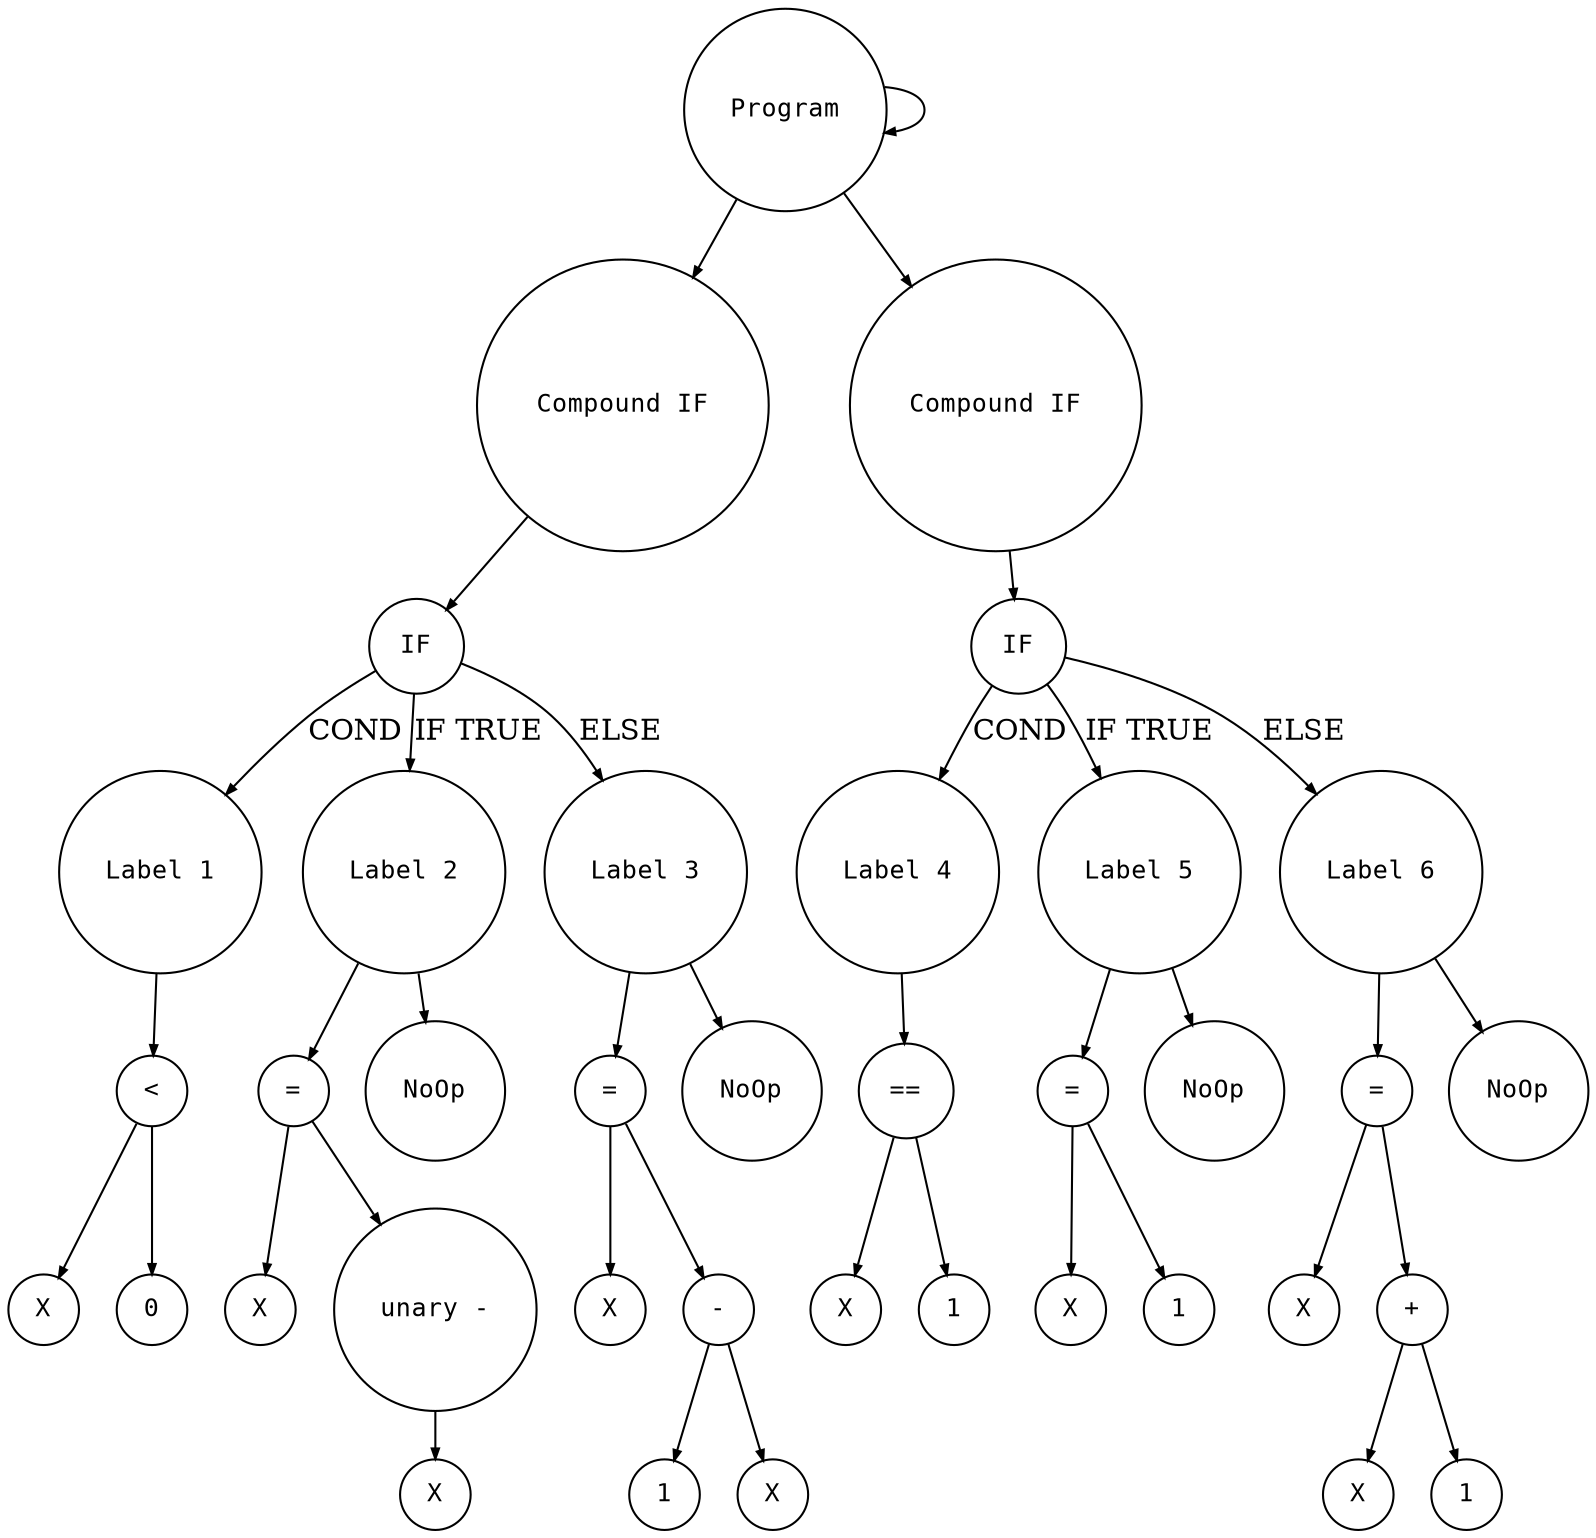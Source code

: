 digraph astgraph {
  node [shape=circle, fontsize=12, fontname="Courier", height=.1];
  ranksep=.3;
  edge [arrowsize=.5]
  node1 [label="Program"]
  node2 [label="Compound IF"]
  node3 [label="IF"]
  node4 [label="Label 1"]
  node5 [label="<"]
  node6 [label="X"]
  node7 [label="0"]
  node5 -> node6
  node5 -> node7
  node4 -> node5
  node3 -> node4 [label="COND"]
  node8 [label="Label 2"]
  node9 [label="="]
  node10 [label="X"]
  node11 [label="unary -"]
  node12 [label="X"]
  node11 -> node12
  node9 -> node10
  node9 -> node11
  node8 -> node9
  node13 [label="NoOp"]
  node8 -> node13
  node3 -> node8 [label="IF TRUE"] 
  node14 [label="Label 3"]
  node15 [label="="]
  node16 [label="X"]
  node17 [label="-"]
  node18 [label="1"]
  node19 [label="X"]
  node17 -> node18
  node17 -> node19
  node15 -> node16
  node15 -> node17
  node14 -> node15
  node20 [label="NoOp"]
  node14 -> node20
  node3 -> node14 [label="ELSE"] 
  node2 -> node3
  node21 [label="Compound IF"]
  node22 [label="IF"]
  node23 [label="Label 4"]
  node24 [label="=="]
  node25 [label="X"]
  node26 [label="1"]
  node24 -> node25
  node24 -> node26
  node23 -> node24
  node22 -> node23 [label="COND"]
  node27 [label="Label 5"]
  node28 [label="="]
  node29 [label="X"]
  node30 [label="1"]
  node28 -> node29
  node28 -> node30
  node27 -> node28
  node31 [label="NoOp"]
  node27 -> node31
  node22 -> node27 [label="IF TRUE"] 
  node32 [label="Label 6"]
  node33 [label="="]
  node34 [label="X"]
  node35 [label="+"]
  node36 [label="X"]
  node37 [label="1"]
  node35 -> node36
  node35 -> node37
  node33 -> node34
  node33 -> node35
  node32 -> node33
  node38 [label="NoOp"]
  node32 -> node38
  node22 -> node32 [label="ELSE"] 
  node21 -> node22
  node1 -> node2
  node1 -> node21
  node1 -> node1
}
